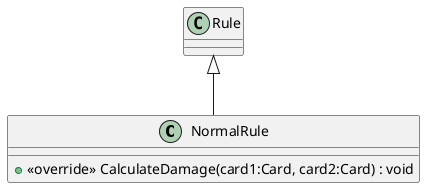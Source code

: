 @startuml
class NormalRule {
    + <<override>> CalculateDamage(card1:Card, card2:Card) : void
}
Rule <|-- NormalRule
@enduml
